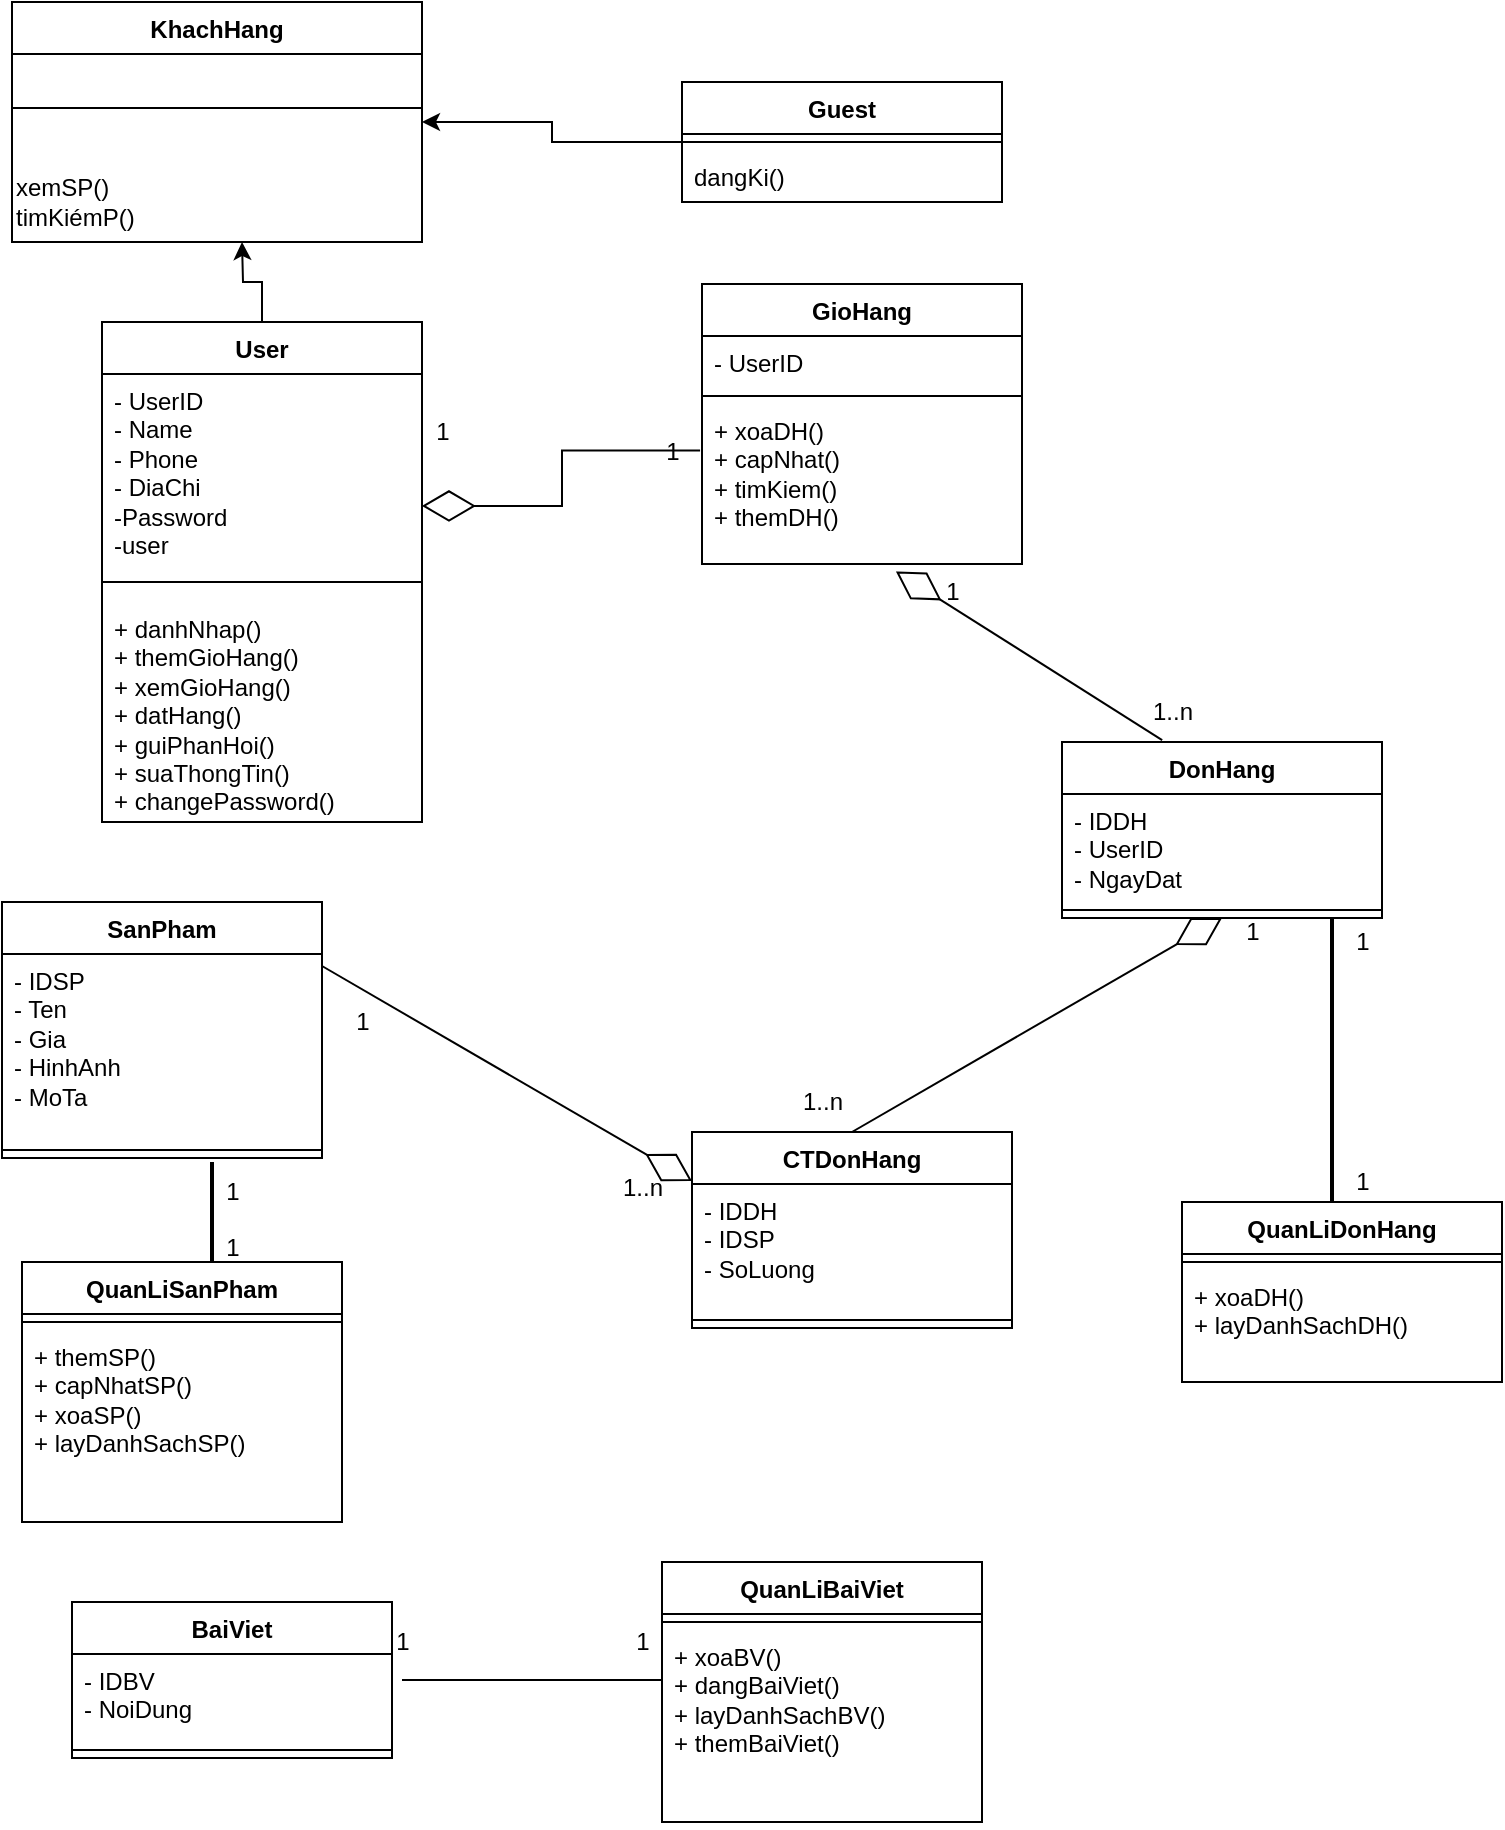 <mxfile version="21.0.10" type="github">
  <diagram name="Page-1" id="jINwdqk66DMcaBhefttW">
    <mxGraphModel dx="823" dy="452" grid="1" gridSize="10" guides="1" tooltips="1" connect="1" arrows="1" fold="1" page="1" pageScale="1" pageWidth="850" pageHeight="1100" math="0" shadow="0">
      <root>
        <mxCell id="0" />
        <mxCell id="1" parent="0" />
        <mxCell id="tOMoxlkObsfpbXWG7EUW-1" value="KhachHang" style="swimlane;fontStyle=1;align=center;verticalAlign=top;childLayout=stackLayout;horizontal=1;startSize=26;horizontalStack=0;resizeParent=1;resizeParentMax=0;resizeLast=0;collapsible=1;marginBottom=0;whiteSpace=wrap;html=1;" parent="1" vertex="1">
          <mxGeometry x="35" width="205" height="120" as="geometry" />
        </mxCell>
        <mxCell id="tOMoxlkObsfpbXWG7EUW-3" value="" style="line;strokeWidth=1;fillColor=none;align=left;verticalAlign=middle;spacingTop=-1;spacingLeft=3;spacingRight=3;rotatable=0;labelPosition=right;points=[];portConstraint=eastwest;strokeColor=inherit;" parent="tOMoxlkObsfpbXWG7EUW-1" vertex="1">
          <mxGeometry y="26" width="205" height="54" as="geometry" />
        </mxCell>
        <mxCell id="pA6Jrh5P_2wQihIdZs5N-2" value="xemSP()&lt;br&gt;timKiémP()" style="text;html=1;align=left;verticalAlign=middle;resizable=0;points=[];autosize=1;strokeColor=none;fillColor=none;" vertex="1" parent="tOMoxlkObsfpbXWG7EUW-1">
          <mxGeometry y="80" width="205" height="40" as="geometry" />
        </mxCell>
        <mxCell id="tOMoxlkObsfpbXWG7EUW-9" style="edgeStyle=orthogonalEdgeStyle;rounded=0;orthogonalLoop=1;jettySize=auto;html=1;exitX=0;exitY=0.5;exitDx=0;exitDy=0;entryX=1;entryY=0.5;entryDx=0;entryDy=0;" parent="1" source="tOMoxlkObsfpbXWG7EUW-5" target="tOMoxlkObsfpbXWG7EUW-1" edge="1">
          <mxGeometry relative="1" as="geometry" />
        </mxCell>
        <mxCell id="tOMoxlkObsfpbXWG7EUW-5" value="Guest" style="swimlane;fontStyle=1;align=center;verticalAlign=top;childLayout=stackLayout;horizontal=1;startSize=26;horizontalStack=0;resizeParent=1;resizeParentMax=0;resizeLast=0;collapsible=1;marginBottom=0;whiteSpace=wrap;html=1;" parent="1" vertex="1">
          <mxGeometry x="370" y="40" width="160" height="60" as="geometry" />
        </mxCell>
        <mxCell id="tOMoxlkObsfpbXWG7EUW-7" value="" style="line;strokeWidth=1;fillColor=none;align=left;verticalAlign=middle;spacingTop=-1;spacingLeft=3;spacingRight=3;rotatable=0;labelPosition=right;points=[];portConstraint=eastwest;strokeColor=inherit;" parent="tOMoxlkObsfpbXWG7EUW-5" vertex="1">
          <mxGeometry y="26" width="160" height="8" as="geometry" />
        </mxCell>
        <mxCell id="tOMoxlkObsfpbXWG7EUW-8" value="dangKi()" style="text;strokeColor=none;fillColor=none;align=left;verticalAlign=top;spacingLeft=4;spacingRight=4;overflow=hidden;rotatable=0;points=[[0,0.5],[1,0.5]];portConstraint=eastwest;whiteSpace=wrap;html=1;" parent="tOMoxlkObsfpbXWG7EUW-5" vertex="1">
          <mxGeometry y="34" width="160" height="26" as="geometry" />
        </mxCell>
        <mxCell id="tOMoxlkObsfpbXWG7EUW-18" style="edgeStyle=orthogonalEdgeStyle;rounded=0;orthogonalLoop=1;jettySize=auto;html=1;exitX=0.5;exitY=0;exitDx=0;exitDy=0;" parent="1" source="tOMoxlkObsfpbXWG7EUW-10" edge="1">
          <mxGeometry relative="1" as="geometry">
            <mxPoint x="150" y="120" as="targetPoint" />
          </mxGeometry>
        </mxCell>
        <mxCell id="tOMoxlkObsfpbXWG7EUW-10" value="User" style="swimlane;fontStyle=1;align=center;verticalAlign=top;childLayout=stackLayout;horizontal=1;startSize=26;horizontalStack=0;resizeParent=1;resizeParentMax=0;resizeLast=0;collapsible=1;marginBottom=0;whiteSpace=wrap;html=1;" parent="1" vertex="1">
          <mxGeometry x="80" y="160" width="160" height="250" as="geometry" />
        </mxCell>
        <mxCell id="tOMoxlkObsfpbXWG7EUW-11" value="- UserID&lt;br&gt;- Name&lt;br&gt;- Phone&lt;br&gt;- DiaChi&lt;br&gt;-Password&lt;br&gt;-user" style="text;strokeColor=none;fillColor=none;align=left;verticalAlign=top;spacingLeft=4;spacingRight=4;overflow=hidden;rotatable=0;points=[[0,0.5],[1,0.5]];portConstraint=eastwest;whiteSpace=wrap;html=1;" parent="tOMoxlkObsfpbXWG7EUW-10" vertex="1">
          <mxGeometry y="26" width="160" height="94" as="geometry" />
        </mxCell>
        <mxCell id="tOMoxlkObsfpbXWG7EUW-12" value="" style="line;strokeWidth=1;fillColor=none;align=left;verticalAlign=middle;spacingTop=-1;spacingLeft=3;spacingRight=3;rotatable=0;labelPosition=right;points=[];portConstraint=eastwest;strokeColor=inherit;" parent="tOMoxlkObsfpbXWG7EUW-10" vertex="1">
          <mxGeometry y="120" width="160" height="20" as="geometry" />
        </mxCell>
        <mxCell id="tOMoxlkObsfpbXWG7EUW-13" value="+ danhNhap()&lt;br&gt;+ themGioHang()&lt;br&gt;+ xemGioHang()&lt;br&gt;+ datHang()&lt;br&gt;+ guiPhanHoi()&lt;br&gt;+ suaThongTin()&lt;br&gt;+ changePassword()" style="text;strokeColor=none;fillColor=none;align=left;verticalAlign=top;spacingLeft=4;spacingRight=4;overflow=hidden;rotatable=0;points=[[0,0.5],[1,0.5]];portConstraint=eastwest;whiteSpace=wrap;html=1;" parent="tOMoxlkObsfpbXWG7EUW-10" vertex="1">
          <mxGeometry y="140" width="160" height="110" as="geometry" />
        </mxCell>
        <mxCell id="tOMoxlkObsfpbXWG7EUW-14" value="GioHang" style="swimlane;fontStyle=1;align=center;verticalAlign=top;childLayout=stackLayout;horizontal=1;startSize=26;horizontalStack=0;resizeParent=1;resizeParentMax=0;resizeLast=0;collapsible=1;marginBottom=0;whiteSpace=wrap;html=1;" parent="1" vertex="1">
          <mxGeometry x="380" y="141" width="160" height="140" as="geometry" />
        </mxCell>
        <mxCell id="tOMoxlkObsfpbXWG7EUW-15" value="- UserID" style="text;strokeColor=none;fillColor=none;align=left;verticalAlign=top;spacingLeft=4;spacingRight=4;overflow=hidden;rotatable=0;points=[[0,0.5],[1,0.5]];portConstraint=eastwest;whiteSpace=wrap;html=1;" parent="tOMoxlkObsfpbXWG7EUW-14" vertex="1">
          <mxGeometry y="26" width="160" height="26" as="geometry" />
        </mxCell>
        <mxCell id="tOMoxlkObsfpbXWG7EUW-16" value="" style="line;strokeWidth=1;fillColor=none;align=left;verticalAlign=middle;spacingTop=-1;spacingLeft=3;spacingRight=3;rotatable=0;labelPosition=right;points=[];portConstraint=eastwest;strokeColor=inherit;" parent="tOMoxlkObsfpbXWG7EUW-14" vertex="1">
          <mxGeometry y="52" width="160" height="8" as="geometry" />
        </mxCell>
        <mxCell id="tOMoxlkObsfpbXWG7EUW-17" value="+ xoaDH()&lt;br&gt;+ capNhat()&lt;br&gt;+ timKiem()&lt;br&gt;+ themDH()&lt;br&gt;" style="text;strokeColor=none;fillColor=none;align=left;verticalAlign=top;spacingLeft=4;spacingRight=4;overflow=hidden;rotatable=0;points=[[0,0.5],[1,0.5]];portConstraint=eastwest;whiteSpace=wrap;html=1;" parent="tOMoxlkObsfpbXWG7EUW-14" vertex="1">
          <mxGeometry y="60" width="160" height="80" as="geometry" />
        </mxCell>
        <mxCell id="tOMoxlkObsfpbXWG7EUW-20" value="" style="endArrow=diamondThin;endFill=0;endSize=24;html=1;rounded=0;edgeStyle=orthogonalEdgeStyle;exitX=-0.006;exitY=0.291;exitDx=0;exitDy=0;exitPerimeter=0;entryX=1;entryY=0.702;entryDx=0;entryDy=0;entryPerimeter=0;" parent="1" source="tOMoxlkObsfpbXWG7EUW-17" target="tOMoxlkObsfpbXWG7EUW-11" edge="1">
          <mxGeometry width="160" relative="1" as="geometry">
            <mxPoint x="290" y="380" as="sourcePoint" />
            <mxPoint x="450" y="380" as="targetPoint" />
          </mxGeometry>
        </mxCell>
        <mxCell id="tOMoxlkObsfpbXWG7EUW-25" value="1" style="text;html=1;align=center;verticalAlign=middle;resizable=0;points=[];autosize=1;strokeColor=none;fillColor=none;" parent="1" vertex="1">
          <mxGeometry x="235" y="200" width="30" height="30" as="geometry" />
        </mxCell>
        <mxCell id="tOMoxlkObsfpbXWG7EUW-26" value="1" style="text;html=1;align=center;verticalAlign=middle;resizable=0;points=[];autosize=1;strokeColor=none;fillColor=none;" parent="1" vertex="1">
          <mxGeometry x="350" y="210" width="30" height="30" as="geometry" />
        </mxCell>
        <mxCell id="tOMoxlkObsfpbXWG7EUW-27" value="DonHang" style="swimlane;fontStyle=1;align=center;verticalAlign=top;childLayout=stackLayout;horizontal=1;startSize=26;horizontalStack=0;resizeParent=1;resizeParentMax=0;resizeLast=0;collapsible=1;marginBottom=0;whiteSpace=wrap;html=1;" parent="1" vertex="1">
          <mxGeometry x="560" y="370" width="160" height="88" as="geometry" />
        </mxCell>
        <mxCell id="tOMoxlkObsfpbXWG7EUW-28" value="- IDDH&lt;br&gt;- UserID&lt;br&gt;- NgayDat" style="text;strokeColor=none;fillColor=none;align=left;verticalAlign=top;spacingLeft=4;spacingRight=4;overflow=hidden;rotatable=0;points=[[0,0.5],[1,0.5]];portConstraint=eastwest;whiteSpace=wrap;html=1;" parent="tOMoxlkObsfpbXWG7EUW-27" vertex="1">
          <mxGeometry y="26" width="160" height="54" as="geometry" />
        </mxCell>
        <mxCell id="tOMoxlkObsfpbXWG7EUW-29" value="" style="line;strokeWidth=1;fillColor=none;align=left;verticalAlign=middle;spacingTop=-1;spacingLeft=3;spacingRight=3;rotatable=0;labelPosition=right;points=[];portConstraint=eastwest;strokeColor=inherit;" parent="tOMoxlkObsfpbXWG7EUW-27" vertex="1">
          <mxGeometry y="80" width="160" height="8" as="geometry" />
        </mxCell>
        <mxCell id="tOMoxlkObsfpbXWG7EUW-32" value="1..n" style="text;html=1;align=center;verticalAlign=middle;resizable=0;points=[];autosize=1;strokeColor=none;fillColor=none;" parent="1" vertex="1">
          <mxGeometry x="595" y="340" width="40" height="30" as="geometry" />
        </mxCell>
        <mxCell id="tOMoxlkObsfpbXWG7EUW-33" value="1" style="text;html=1;align=center;verticalAlign=middle;resizable=0;points=[];autosize=1;strokeColor=none;fillColor=none;" parent="1" vertex="1">
          <mxGeometry x="490" y="280" width="30" height="30" as="geometry" />
        </mxCell>
        <mxCell id="tOMoxlkObsfpbXWG7EUW-34" value="CTDonHang" style="swimlane;fontStyle=1;align=center;verticalAlign=top;childLayout=stackLayout;horizontal=1;startSize=26;horizontalStack=0;resizeParent=1;resizeParentMax=0;resizeLast=0;collapsible=1;marginBottom=0;whiteSpace=wrap;html=1;" parent="1" vertex="1">
          <mxGeometry x="375" y="565" width="160" height="98" as="geometry" />
        </mxCell>
        <mxCell id="tOMoxlkObsfpbXWG7EUW-35" value="- IDDH&lt;br&gt;- IDSP&lt;br&gt;- SoLuong" style="text;strokeColor=none;fillColor=none;align=left;verticalAlign=top;spacingLeft=4;spacingRight=4;overflow=hidden;rotatable=0;points=[[0,0.5],[1,0.5]];portConstraint=eastwest;whiteSpace=wrap;html=1;" parent="tOMoxlkObsfpbXWG7EUW-34" vertex="1">
          <mxGeometry y="26" width="160" height="64" as="geometry" />
        </mxCell>
        <mxCell id="tOMoxlkObsfpbXWG7EUW-36" value="" style="line;strokeWidth=1;fillColor=none;align=left;verticalAlign=middle;spacingTop=-1;spacingLeft=3;spacingRight=3;rotatable=0;labelPosition=right;points=[];portConstraint=eastwest;strokeColor=inherit;" parent="tOMoxlkObsfpbXWG7EUW-34" vertex="1">
          <mxGeometry y="90" width="160" height="8" as="geometry" />
        </mxCell>
        <mxCell id="tOMoxlkObsfpbXWG7EUW-38" value="" style="endArrow=diamondThin;endFill=0;endSize=24;html=1;rounded=0;entryX=0.5;entryY=1;entryDx=0;entryDy=0;exitX=0.5;exitY=0;exitDx=0;exitDy=0;" parent="1" source="tOMoxlkObsfpbXWG7EUW-34" target="tOMoxlkObsfpbXWG7EUW-27" edge="1">
          <mxGeometry width="160" relative="1" as="geometry">
            <mxPoint x="290" y="580" as="sourcePoint" />
            <mxPoint x="450" y="580" as="targetPoint" />
          </mxGeometry>
        </mxCell>
        <mxCell id="tOMoxlkObsfpbXWG7EUW-31" value="" style="endArrow=diamondThin;endFill=0;endSize=24;html=1;rounded=0;entryX=0.606;entryY=1.047;entryDx=0;entryDy=0;exitX=0.313;exitY=-0.011;exitDx=0;exitDy=0;exitPerimeter=0;entryPerimeter=0;" parent="1" source="tOMoxlkObsfpbXWG7EUW-27" target="tOMoxlkObsfpbXWG7EUW-17" edge="1">
          <mxGeometry width="160" relative="1" as="geometry">
            <mxPoint x="290" y="440" as="sourcePoint" />
            <mxPoint x="450" y="420" as="targetPoint" />
          </mxGeometry>
        </mxCell>
        <mxCell id="tOMoxlkObsfpbXWG7EUW-39" value="1" style="text;html=1;align=center;verticalAlign=middle;resizable=0;points=[];autosize=1;strokeColor=none;fillColor=none;" parent="1" vertex="1">
          <mxGeometry x="640" y="450" width="30" height="30" as="geometry" />
        </mxCell>
        <mxCell id="tOMoxlkObsfpbXWG7EUW-40" value="1..n" style="text;html=1;align=center;verticalAlign=middle;resizable=0;points=[];autosize=1;strokeColor=none;fillColor=none;" parent="1" vertex="1">
          <mxGeometry x="420" y="535" width="40" height="30" as="geometry" />
        </mxCell>
        <mxCell id="tOMoxlkObsfpbXWG7EUW-41" value="SanPham" style="swimlane;fontStyle=1;align=center;verticalAlign=top;childLayout=stackLayout;horizontal=1;startSize=26;horizontalStack=0;resizeParent=1;resizeParentMax=0;resizeLast=0;collapsible=1;marginBottom=0;whiteSpace=wrap;html=1;" parent="1" vertex="1">
          <mxGeometry x="30" y="450" width="160" height="128" as="geometry" />
        </mxCell>
        <mxCell id="tOMoxlkObsfpbXWG7EUW-42" value="- IDSP&lt;br&gt;- Ten&lt;br&gt;- Gia&lt;br&gt;- HinhAnh&lt;br&gt;- MoTa" style="text;strokeColor=none;fillColor=none;align=left;verticalAlign=top;spacingLeft=4;spacingRight=4;overflow=hidden;rotatable=0;points=[[0,0.5],[1,0.5]];portConstraint=eastwest;whiteSpace=wrap;html=1;" parent="tOMoxlkObsfpbXWG7EUW-41" vertex="1">
          <mxGeometry y="26" width="160" height="94" as="geometry" />
        </mxCell>
        <mxCell id="tOMoxlkObsfpbXWG7EUW-43" value="" style="line;strokeWidth=1;fillColor=none;align=left;verticalAlign=middle;spacingTop=-1;spacingLeft=3;spacingRight=3;rotatable=0;labelPosition=right;points=[];portConstraint=eastwest;strokeColor=inherit;" parent="tOMoxlkObsfpbXWG7EUW-41" vertex="1">
          <mxGeometry y="120" width="160" height="8" as="geometry" />
        </mxCell>
        <mxCell id="tOMoxlkObsfpbXWG7EUW-45" value="" style="endArrow=diamondThin;endFill=0;endSize=24;html=1;rounded=0;entryX=0;entryY=0.25;entryDx=0;entryDy=0;exitX=1;exitY=0.25;exitDx=0;exitDy=0;" parent="1" source="tOMoxlkObsfpbXWG7EUW-41" target="tOMoxlkObsfpbXWG7EUW-34" edge="1">
          <mxGeometry width="160" relative="1" as="geometry">
            <mxPoint x="290" y="580" as="sourcePoint" />
            <mxPoint x="450" y="580" as="targetPoint" />
          </mxGeometry>
        </mxCell>
        <mxCell id="tOMoxlkObsfpbXWG7EUW-47" value="1..n" style="text;html=1;align=center;verticalAlign=middle;resizable=0;points=[];autosize=1;strokeColor=none;fillColor=none;" parent="1" vertex="1">
          <mxGeometry x="330" y="578" width="40" height="30" as="geometry" />
        </mxCell>
        <mxCell id="tOMoxlkObsfpbXWG7EUW-52" value="1" style="text;html=1;align=center;verticalAlign=middle;resizable=0;points=[];autosize=1;strokeColor=none;fillColor=none;" parent="1" vertex="1">
          <mxGeometry x="195" y="495" width="30" height="30" as="geometry" />
        </mxCell>
        <mxCell id="tOMoxlkObsfpbXWG7EUW-53" value="BaiViet" style="swimlane;fontStyle=1;align=center;verticalAlign=top;childLayout=stackLayout;horizontal=1;startSize=26;horizontalStack=0;resizeParent=1;resizeParentMax=0;resizeLast=0;collapsible=1;marginBottom=0;whiteSpace=wrap;html=1;" parent="1" vertex="1">
          <mxGeometry x="65" y="800" width="160" height="78" as="geometry" />
        </mxCell>
        <mxCell id="tOMoxlkObsfpbXWG7EUW-54" value="- IDBV&lt;br&gt;- NoiDung" style="text;strokeColor=none;fillColor=none;align=left;verticalAlign=top;spacingLeft=4;spacingRight=4;overflow=hidden;rotatable=0;points=[[0,0.5],[1,0.5]];portConstraint=eastwest;whiteSpace=wrap;html=1;" parent="tOMoxlkObsfpbXWG7EUW-53" vertex="1">
          <mxGeometry y="26" width="160" height="44" as="geometry" />
        </mxCell>
        <mxCell id="tOMoxlkObsfpbXWG7EUW-55" value="" style="line;strokeWidth=1;fillColor=none;align=left;verticalAlign=middle;spacingTop=-1;spacingLeft=3;spacingRight=3;rotatable=0;labelPosition=right;points=[];portConstraint=eastwest;strokeColor=inherit;" parent="tOMoxlkObsfpbXWG7EUW-53" vertex="1">
          <mxGeometry y="70" width="160" height="8" as="geometry" />
        </mxCell>
        <mxCell id="tOMoxlkObsfpbXWG7EUW-57" value="QuanLiBaiViet" style="swimlane;fontStyle=1;align=center;verticalAlign=top;childLayout=stackLayout;horizontal=1;startSize=26;horizontalStack=0;resizeParent=1;resizeParentMax=0;resizeLast=0;collapsible=1;marginBottom=0;whiteSpace=wrap;html=1;" parent="1" vertex="1">
          <mxGeometry x="360" y="780" width="160" height="130" as="geometry" />
        </mxCell>
        <mxCell id="tOMoxlkObsfpbXWG7EUW-59" value="" style="line;strokeWidth=1;fillColor=none;align=left;verticalAlign=middle;spacingTop=-1;spacingLeft=3;spacingRight=3;rotatable=0;labelPosition=right;points=[];portConstraint=eastwest;strokeColor=inherit;" parent="tOMoxlkObsfpbXWG7EUW-57" vertex="1">
          <mxGeometry y="26" width="160" height="8" as="geometry" />
        </mxCell>
        <mxCell id="tOMoxlkObsfpbXWG7EUW-60" value="+ xoaBV()&lt;br&gt;+ dangBaiViet()&lt;br&gt;+ layDanhSachBV()&lt;br&gt;+ themBaiViet()" style="text;strokeColor=none;fillColor=none;align=left;verticalAlign=top;spacingLeft=4;spacingRight=4;overflow=hidden;rotatable=0;points=[[0,0.5],[1,0.5]];portConstraint=eastwest;whiteSpace=wrap;html=1;" parent="tOMoxlkObsfpbXWG7EUW-57" vertex="1">
          <mxGeometry y="34" width="160" height="96" as="geometry" />
        </mxCell>
        <mxCell id="tOMoxlkObsfpbXWG7EUW-62" value="" style="line;strokeWidth=1;fillColor=none;align=left;verticalAlign=middle;spacingTop=-1;spacingLeft=3;spacingRight=3;rotatable=0;labelPosition=right;points=[];portConstraint=eastwest;strokeColor=inherit;" parent="1" vertex="1">
          <mxGeometry x="230" y="835" width="130" height="8" as="geometry" />
        </mxCell>
        <mxCell id="tOMoxlkObsfpbXWG7EUW-63" value="1" style="text;html=1;align=center;verticalAlign=middle;resizable=0;points=[];autosize=1;strokeColor=none;fillColor=none;" parent="1" vertex="1">
          <mxGeometry x="215" y="805" width="30" height="30" as="geometry" />
        </mxCell>
        <mxCell id="tOMoxlkObsfpbXWG7EUW-64" value="1" style="text;html=1;align=center;verticalAlign=middle;resizable=0;points=[];autosize=1;strokeColor=none;fillColor=none;" parent="1" vertex="1">
          <mxGeometry x="335" y="805" width="30" height="30" as="geometry" />
        </mxCell>
        <mxCell id="tOMoxlkObsfpbXWG7EUW-65" value="QuanLiSanPham" style="swimlane;fontStyle=1;align=center;verticalAlign=top;childLayout=stackLayout;horizontal=1;startSize=26;horizontalStack=0;resizeParent=1;resizeParentMax=0;resizeLast=0;collapsible=1;marginBottom=0;whiteSpace=wrap;html=1;" parent="1" vertex="1">
          <mxGeometry x="40" y="630" width="160" height="130" as="geometry" />
        </mxCell>
        <mxCell id="tOMoxlkObsfpbXWG7EUW-67" value="" style="line;strokeWidth=1;fillColor=none;align=left;verticalAlign=middle;spacingTop=-1;spacingLeft=3;spacingRight=3;rotatable=0;labelPosition=right;points=[];portConstraint=eastwest;strokeColor=inherit;" parent="tOMoxlkObsfpbXWG7EUW-65" vertex="1">
          <mxGeometry y="26" width="160" height="8" as="geometry" />
        </mxCell>
        <mxCell id="tOMoxlkObsfpbXWG7EUW-68" value="+ themSP()&lt;br&gt;+ capNhatSP()&lt;br&gt;+ xoaSP()&lt;br&gt;+ layDanhSachSP()" style="text;strokeColor=none;fillColor=none;align=left;verticalAlign=top;spacingLeft=4;spacingRight=4;overflow=hidden;rotatable=0;points=[[0,0.5],[1,0.5]];portConstraint=eastwest;whiteSpace=wrap;html=1;" parent="tOMoxlkObsfpbXWG7EUW-65" vertex="1">
          <mxGeometry y="34" width="160" height="96" as="geometry" />
        </mxCell>
        <mxCell id="tOMoxlkObsfpbXWG7EUW-70" value="" style="line;strokeWidth=2;direction=south;html=1;" parent="1" vertex="1">
          <mxGeometry x="130" y="580" width="10" height="50" as="geometry" />
        </mxCell>
        <mxCell id="tOMoxlkObsfpbXWG7EUW-71" value="1" style="text;html=1;align=center;verticalAlign=middle;resizable=0;points=[];autosize=1;strokeColor=none;fillColor=none;" parent="1" vertex="1">
          <mxGeometry x="130" y="580" width="30" height="30" as="geometry" />
        </mxCell>
        <mxCell id="tOMoxlkObsfpbXWG7EUW-72" value="1" style="text;html=1;align=center;verticalAlign=middle;resizable=0;points=[];autosize=1;strokeColor=none;fillColor=none;" parent="1" vertex="1">
          <mxGeometry x="130" y="608" width="30" height="30" as="geometry" />
        </mxCell>
        <mxCell id="tOMoxlkObsfpbXWG7EUW-74" value="QuanLiDonHang" style="swimlane;fontStyle=1;align=center;verticalAlign=top;childLayout=stackLayout;horizontal=1;startSize=26;horizontalStack=0;resizeParent=1;resizeParentMax=0;resizeLast=0;collapsible=1;marginBottom=0;whiteSpace=wrap;html=1;" parent="1" vertex="1">
          <mxGeometry x="620" y="600" width="160" height="90" as="geometry" />
        </mxCell>
        <mxCell id="tOMoxlkObsfpbXWG7EUW-76" value="" style="line;strokeWidth=1;fillColor=none;align=left;verticalAlign=middle;spacingTop=-1;spacingLeft=3;spacingRight=3;rotatable=0;labelPosition=right;points=[];portConstraint=eastwest;strokeColor=inherit;" parent="tOMoxlkObsfpbXWG7EUW-74" vertex="1">
          <mxGeometry y="26" width="160" height="8" as="geometry" />
        </mxCell>
        <mxCell id="tOMoxlkObsfpbXWG7EUW-77" value="+ xoaDH()&lt;br&gt;+ layDanhSachDH()" style="text;strokeColor=none;fillColor=none;align=left;verticalAlign=top;spacingLeft=4;spacingRight=4;overflow=hidden;rotatable=0;points=[[0,0.5],[1,0.5]];portConstraint=eastwest;whiteSpace=wrap;html=1;" parent="tOMoxlkObsfpbXWG7EUW-74" vertex="1">
          <mxGeometry y="34" width="160" height="56" as="geometry" />
        </mxCell>
        <mxCell id="tOMoxlkObsfpbXWG7EUW-78" value="" style="line;strokeWidth=2;direction=south;html=1;" parent="1" vertex="1">
          <mxGeometry x="690" y="458" width="10" height="142" as="geometry" />
        </mxCell>
        <mxCell id="tOMoxlkObsfpbXWG7EUW-79" value="1" style="text;html=1;align=center;verticalAlign=middle;resizable=0;points=[];autosize=1;strokeColor=none;fillColor=none;" parent="1" vertex="1">
          <mxGeometry x="695" y="455" width="30" height="30" as="geometry" />
        </mxCell>
        <mxCell id="tOMoxlkObsfpbXWG7EUW-80" value="1" style="text;html=1;align=center;verticalAlign=middle;resizable=0;points=[];autosize=1;strokeColor=none;fillColor=none;" parent="1" vertex="1">
          <mxGeometry x="695" y="575" width="30" height="30" as="geometry" />
        </mxCell>
      </root>
    </mxGraphModel>
  </diagram>
</mxfile>
